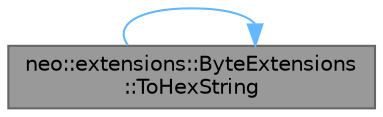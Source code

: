 digraph "neo::extensions::ByteExtensions::ToHexString"
{
 // LATEX_PDF_SIZE
  bgcolor="transparent";
  edge [fontname=Helvetica,fontsize=10,labelfontname=Helvetica,labelfontsize=10];
  node [fontname=Helvetica,fontsize=10,shape=box,height=0.2,width=0.4];
  rankdir="LR";
  Node1 [id="Node000001",label="neo::extensions::ByteExtensions\l::ToHexString",height=0.2,width=0.4,color="gray40", fillcolor="grey60", style="filled", fontcolor="black",tooltip="Converts a byte array to hex string."];
  Node1 -> Node1 [id="edge1_Node000001_Node000001",color="steelblue1",style="solid",tooltip=" "];
}
